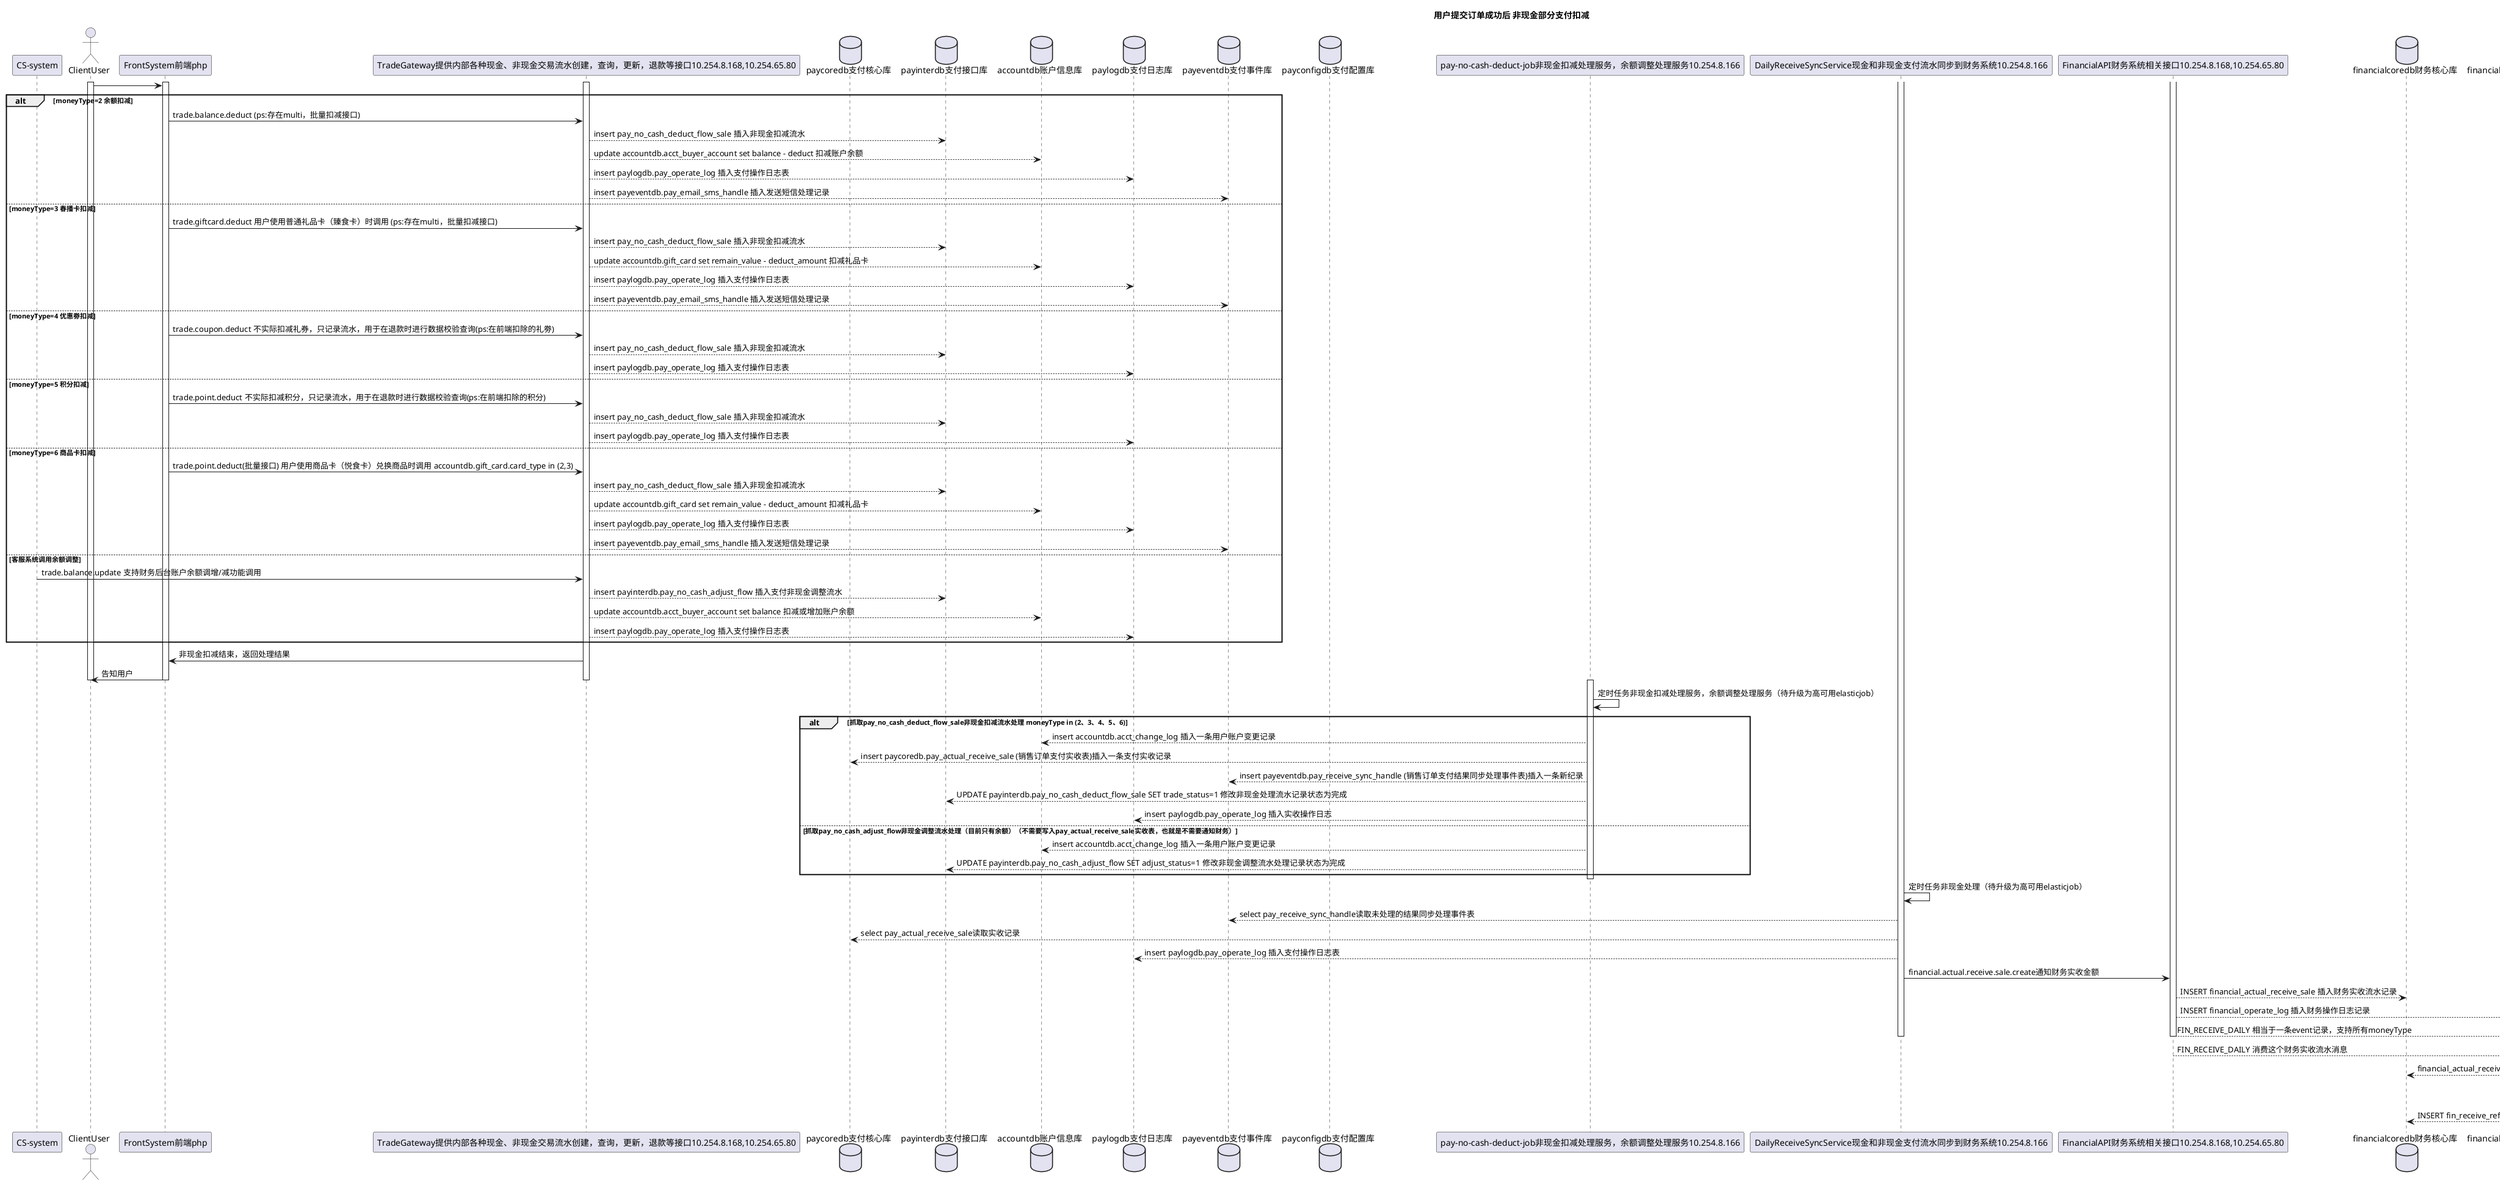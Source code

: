 @startuml
title 用户提交订单成功后 非现金部分支付扣减
participant "CS-system" as csSystem
actor ClientUser as user
participant "FrontSystem前端php" as front
participant "TradeGateway提供内部各种现金、非现金交易流水创建，查询，更新，退款等接口10.254.8.168,10.254.65.80" as gateway

database "paycoredb支付核心库" as paycoredb
database "payinterdb支付接口库" as payinterdb
database "accountdb账户信息库" as accountdb
database "paylogdb支付日志库" as paylogdb
database "payeventdb支付事件库" as payeventdb
database "payconfigdb支付配置库" as payconfigdb

participant "pay-no-cash-deduct-job非现金扣减处理服务，余额调整处理服务10.254.8.166" as payNoCashDeductJob
participant "DailyReceiveSyncService现金和非现金支付流水同步到财务系统10.254.8.166" as dailyReceiveSyncService
participant "FinancialAPI财务系统相关接口10.254.8.168,10.254.65.80" as financialAPI

database "financialcoredb财务核心库" as financialcoredb
database "financiallogdb财务日志库" as financiallogdb
database "RocketMQ" as rocketMq

participant "FinReceiveRefundDailyService对同步到到财务系统收款和退款的数据写入日收日退报表10.254.8.166" as finReceiveRefundDailyService

activate user
activate front
activate gateway
user-> front
alt moneyType=2 余额扣减
front-> gateway: trade.balance.deduct (ps:存在multi，批量扣减接口)
gateway--> payinterdb: insert pay_no_cash_deduct_flow_sale 插入非现金扣减流水
gateway--> accountdb: update accountdb.acct_buyer_account set balance - deduct 扣减账户余额
gateway--> paylogdb: insert paylogdb.pay_operate_log 插入支付操作日志表
gateway--> payeventdb: insert payeventdb.pay_email_sms_handle 插入发送短信处理记录
else moneyType=3 春播卡扣减
front-> gateway: trade.giftcard.deduct 用户使用普通礼品卡（臻食卡）时调用 (ps:存在multi，批量扣减接口)
gateway--> payinterdb: insert pay_no_cash_deduct_flow_sale 插入非现金扣减流水
gateway--> accountdb: update accountdb.gift_card set remain_value - deduct_amount 扣减礼品卡
gateway--> paylogdb: insert paylogdb.pay_operate_log 插入支付操作日志表
gateway--> payeventdb: insert payeventdb.pay_email_sms_handle 插入发送短信处理记录
else moneyType=4 优惠劵扣减
front-> gateway: trade.coupon.deduct 不实际扣减礼券，只记录流水，用于在退款时进行数据校验查询(ps:在前端扣除的礼劵)
gateway--> payinterdb: insert pay_no_cash_deduct_flow_sale 插入非现金扣减流水
gateway--> paylogdb: insert paylogdb.pay_operate_log 插入支付操作日志表
else moneyType=5 积分扣减
front-> gateway: trade.point.deduct 不实际扣减积分，只记录流水，用于在退款时进行数据校验查询(ps:在前端扣除的积分)
gateway--> payinterdb: insert pay_no_cash_deduct_flow_sale 插入非现金扣减流水
gateway--> paylogdb: insert paylogdb.pay_operate_log 插入支付操作日志表
else moneyType=6 商品卡扣减
front-> gateway: trade.point.deduct(批量接口) 用户使用商品卡（悦食卡）兑换商品时调用 accountdb.gift_card.card_type in (2,3)
gateway--> payinterdb: insert pay_no_cash_deduct_flow_sale 插入非现金扣减流水
gateway--> accountdb: update accountdb.gift_card set remain_value - deduct_amount 扣减礼品卡
gateway--> paylogdb: insert paylogdb.pay_operate_log 插入支付操作日志表
gateway--> payeventdb: insert payeventdb.pay_email_sms_handle 插入发送短信处理记录
else 客服系统调用余额调整
csSystem-> gateway: trade.balance.update 支持财务后台账户余额调增/减功能调用
gateway--> payinterdb: insert payinterdb.pay_no_cash_adjust_flow 插入支付非现金调整流水
gateway--> accountdb: update accountdb.acct_buyer_account set balance 扣减或增加账户余额
gateway--> paylogdb: insert paylogdb.pay_operate_log 插入支付操作日志表
end
gateway-> front: 非现金扣减结束，返回处理结果
front-> user: 告知用户
deactivate gateway
deactivate front
deactivate user

activate payNoCashDeductJob
payNoCashDeductJob-> payNoCashDeductJob: 定时任务非现金扣减处理服务，余额调整处理服务（待升级为高可用elasticjob）
alt 抓取pay_no_cash_deduct_flow_sale非现金扣减流水处理 moneyType in (2、3、4、5、6)
payNoCashDeductJob--> accountdb: insert accountdb.acct_change_log 插入一条用户账户变更记录
payNoCashDeductJob--> paycoredb: insert paycoredb.pay_actual_receive_sale (销售订单支付实收表)插入一条支付实收记录
payNoCashDeductJob--> payeventdb: insert payeventdb.pay_receive_sync_handle (销售订单支付结果同步处理事件表)插入一条新纪录
payNoCashDeductJob--> payinterdb: UPDATE payinterdb.pay_no_cash_deduct_flow_sale SET trade_status=1 修改非现金处理流水记录状态为完成
payNoCashDeductJob--> paylogdb: insert paylogdb.pay_operate_log 插入实收操作日志
else 抓取pay_no_cash_adjust_flow非现金调整流水处理（目前只有余额）（不需要写入pay_actual_receive_sale实收表，也就是不需要通知财务）
payNoCashDeductJob--> accountdb: insert accountdb.acct_change_log 插入一条用户账户变更记录
payNoCashDeductJob--> payinterdb: UPDATE payinterdb.pay_no_cash_adjust_flow SET adjust_status=1 修改非现金调整流水处理记录状态为完成
end
deactivate payNoCashDeductJob

activate dailyReceiveSyncService
activate financialAPI
dailyReceiveSyncService-> dailyReceiveSyncService: 定时任务非现金处理（待升级为高可用elasticjob）
dailyReceiveSyncService--> payeventdb: select pay_receive_sync_handle读取未处理的结果同步处理事件表
dailyReceiveSyncService--> paycoredb: select pay_actual_receive_sale读取实收记录
dailyReceiveSyncService--> paylogdb: insert paylogdb.pay_operate_log 插入支付操作日志表
dailyReceiveSyncService-> financialAPI: financial.actual.receive.sale.create通知财务实收金额

financialAPI--> financialcoredb: INSERT financial_actual_receive_sale 插入财务实收流水记录
financialAPI--> financiallogdb: INSERT financial_operate_log 插入财务操作日志记录
financialAPI--> rocketMq: FIN_RECEIVE_DAILY 相当于一条event记录，支持所有moneyType
deactivate financialAPI
deactivate dailyReceiveSyncService

activate finReceiveRefundDailyService
financialAPI--> rocketMq: FIN_RECEIVE_DAILY 消费这个财务实收流水消息
finReceiveRefundDailyService-->financialcoredb: financial_actual_receive_sale 根据mq的id抓取财务实收流水记录详情
finReceiveRefundDailyService-> finReceiveRefundDailyService: 根据实收创建实收/实退统计表记录
finReceiveRefundDailyService--> financialcoredb: INSERT fin_receive_refund_sale trade_type=1实收 插入销售订单支付实收/实退统计表记录
deactivate finReceiveRefundDailyService
@enduml
